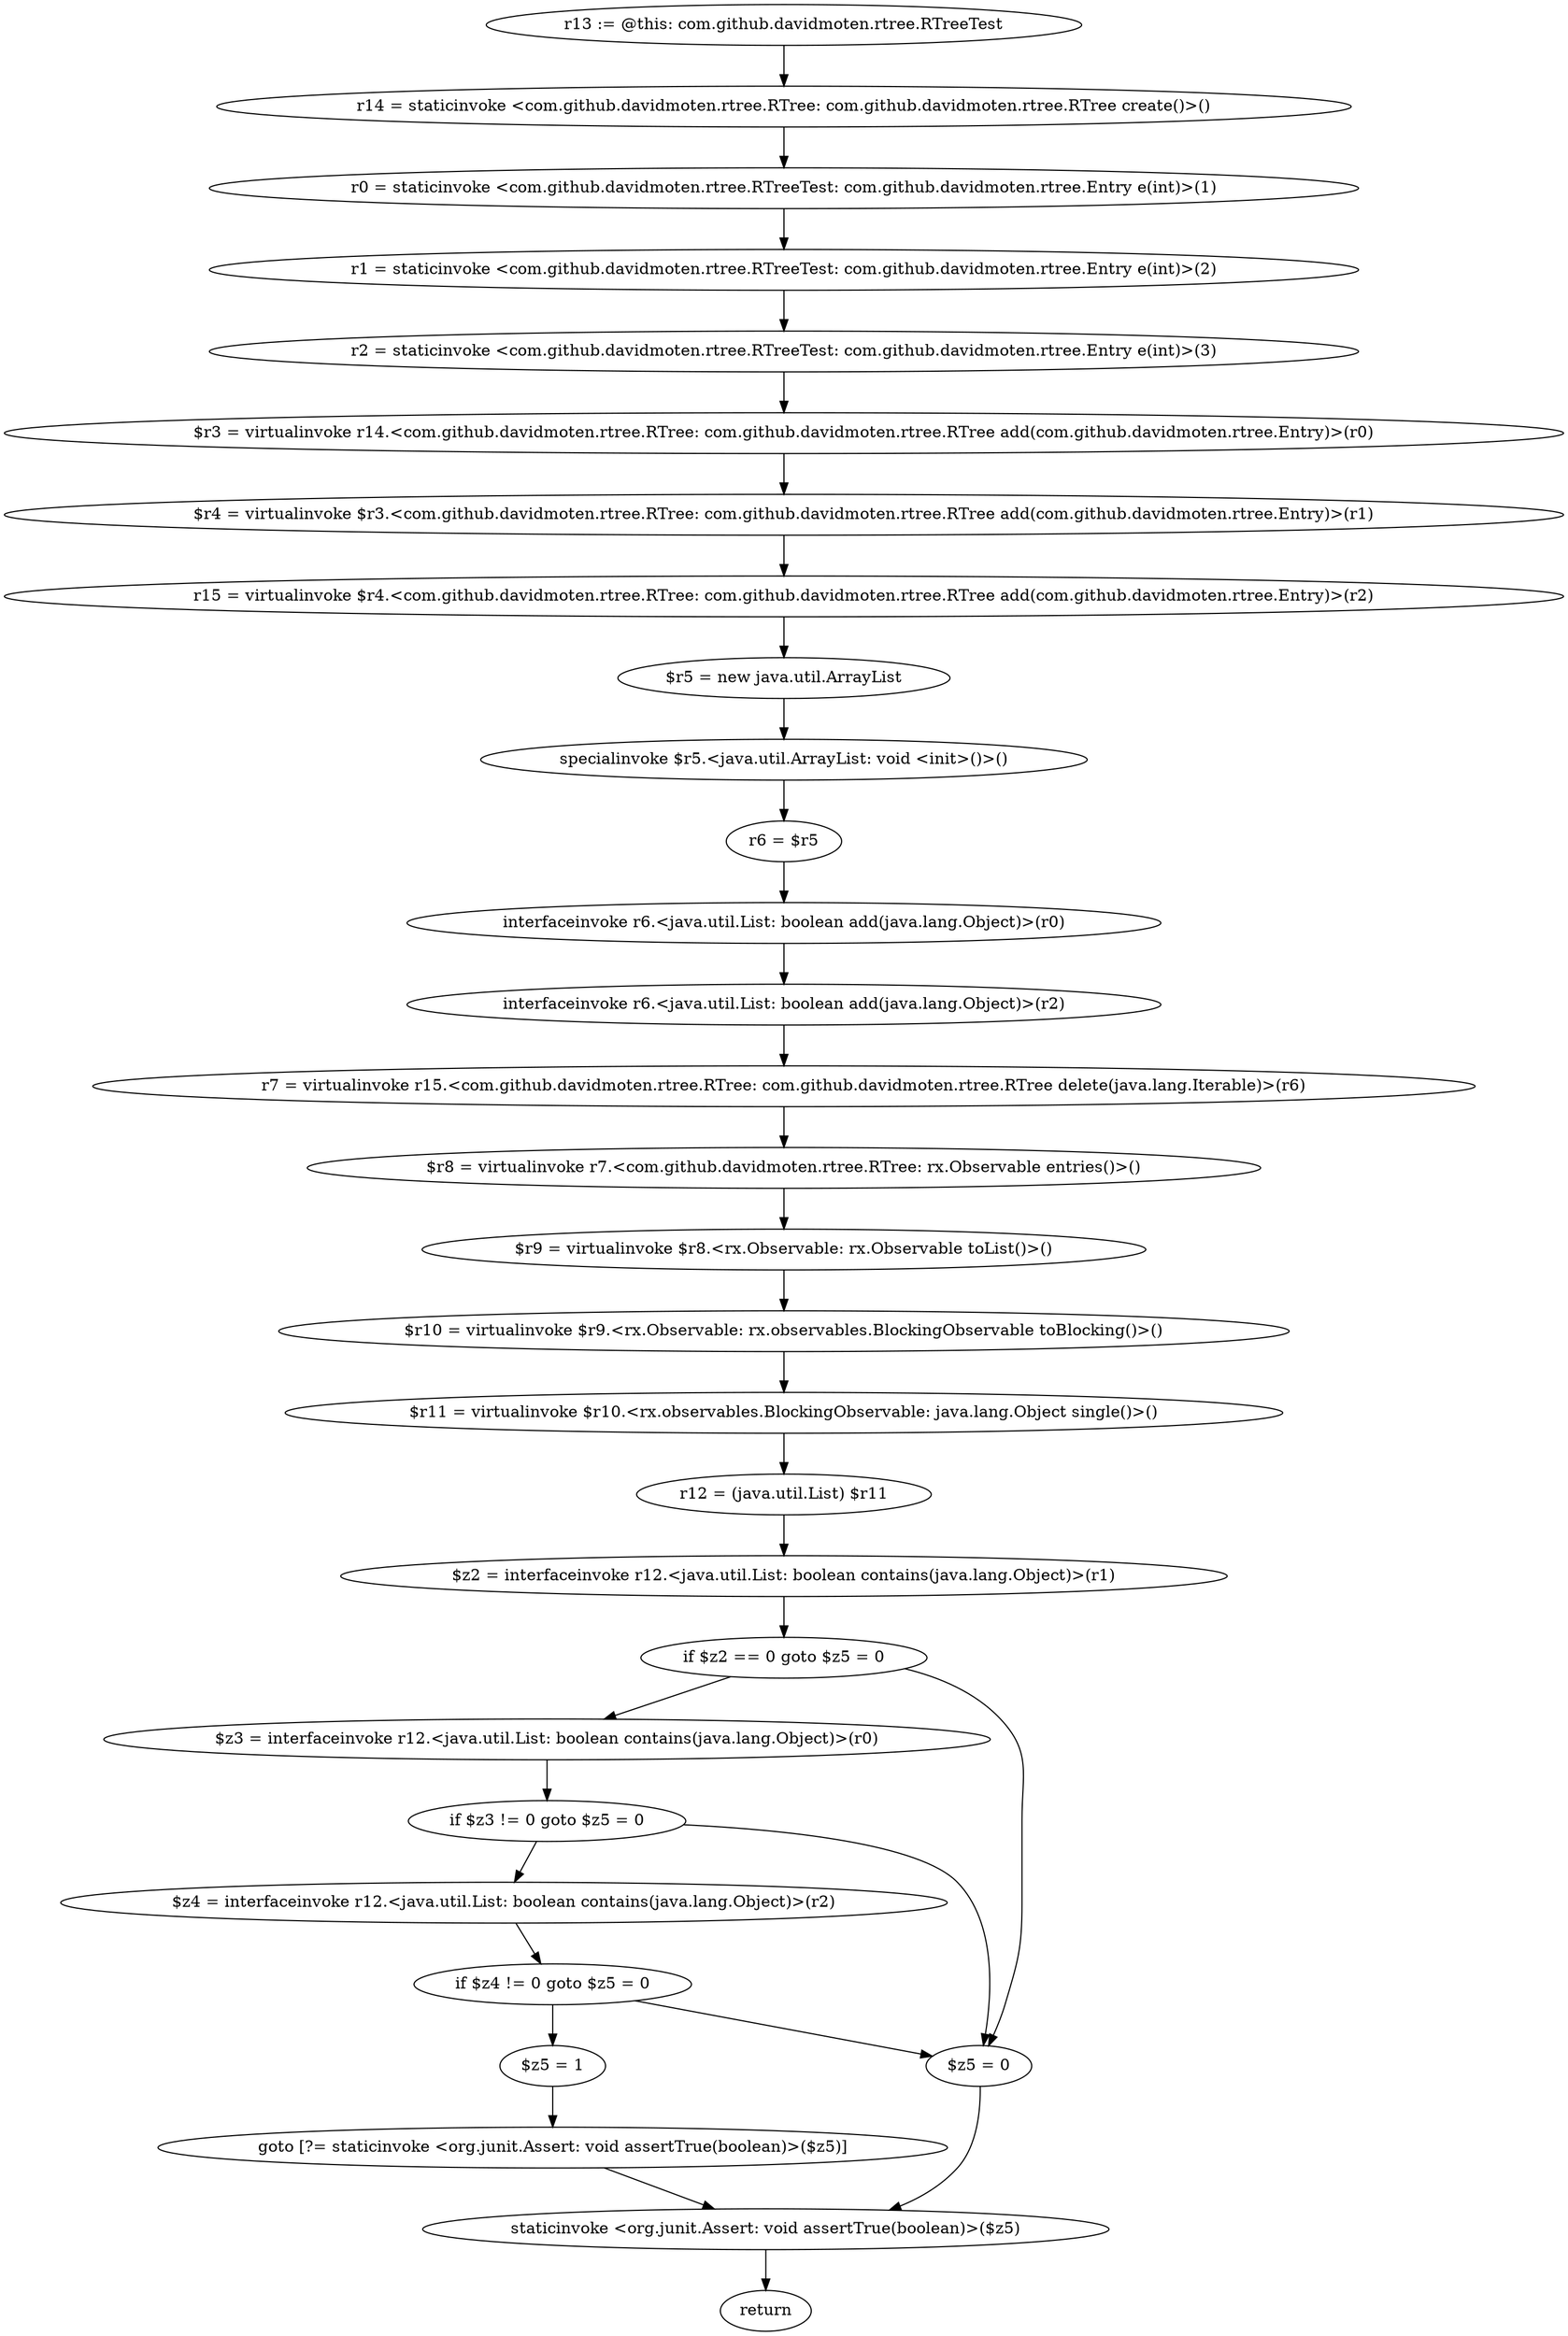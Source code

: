 digraph "unitGraph" {
    "r13 := @this: com.github.davidmoten.rtree.RTreeTest"
    "r14 = staticinvoke <com.github.davidmoten.rtree.RTree: com.github.davidmoten.rtree.RTree create()>()"
    "r0 = staticinvoke <com.github.davidmoten.rtree.RTreeTest: com.github.davidmoten.rtree.Entry e(int)>(1)"
    "r1 = staticinvoke <com.github.davidmoten.rtree.RTreeTest: com.github.davidmoten.rtree.Entry e(int)>(2)"
    "r2 = staticinvoke <com.github.davidmoten.rtree.RTreeTest: com.github.davidmoten.rtree.Entry e(int)>(3)"
    "$r3 = virtualinvoke r14.<com.github.davidmoten.rtree.RTree: com.github.davidmoten.rtree.RTree add(com.github.davidmoten.rtree.Entry)>(r0)"
    "$r4 = virtualinvoke $r3.<com.github.davidmoten.rtree.RTree: com.github.davidmoten.rtree.RTree add(com.github.davidmoten.rtree.Entry)>(r1)"
    "r15 = virtualinvoke $r4.<com.github.davidmoten.rtree.RTree: com.github.davidmoten.rtree.RTree add(com.github.davidmoten.rtree.Entry)>(r2)"
    "$r5 = new java.util.ArrayList"
    "specialinvoke $r5.<java.util.ArrayList: void <init>()>()"
    "r6 = $r5"
    "interfaceinvoke r6.<java.util.List: boolean add(java.lang.Object)>(r0)"
    "interfaceinvoke r6.<java.util.List: boolean add(java.lang.Object)>(r2)"
    "r7 = virtualinvoke r15.<com.github.davidmoten.rtree.RTree: com.github.davidmoten.rtree.RTree delete(java.lang.Iterable)>(r6)"
    "$r8 = virtualinvoke r7.<com.github.davidmoten.rtree.RTree: rx.Observable entries()>()"
    "$r9 = virtualinvoke $r8.<rx.Observable: rx.Observable toList()>()"
    "$r10 = virtualinvoke $r9.<rx.Observable: rx.observables.BlockingObservable toBlocking()>()"
    "$r11 = virtualinvoke $r10.<rx.observables.BlockingObservable: java.lang.Object single()>()"
    "r12 = (java.util.List) $r11"
    "$z2 = interfaceinvoke r12.<java.util.List: boolean contains(java.lang.Object)>(r1)"
    "if $z2 == 0 goto $z5 = 0"
    "$z3 = interfaceinvoke r12.<java.util.List: boolean contains(java.lang.Object)>(r0)"
    "if $z3 != 0 goto $z5 = 0"
    "$z4 = interfaceinvoke r12.<java.util.List: boolean contains(java.lang.Object)>(r2)"
    "if $z4 != 0 goto $z5 = 0"
    "$z5 = 1"
    "goto [?= staticinvoke <org.junit.Assert: void assertTrue(boolean)>($z5)]"
    "$z5 = 0"
    "staticinvoke <org.junit.Assert: void assertTrue(boolean)>($z5)"
    "return"
    "r13 := @this: com.github.davidmoten.rtree.RTreeTest"->"r14 = staticinvoke <com.github.davidmoten.rtree.RTree: com.github.davidmoten.rtree.RTree create()>()";
    "r14 = staticinvoke <com.github.davidmoten.rtree.RTree: com.github.davidmoten.rtree.RTree create()>()"->"r0 = staticinvoke <com.github.davidmoten.rtree.RTreeTest: com.github.davidmoten.rtree.Entry e(int)>(1)";
    "r0 = staticinvoke <com.github.davidmoten.rtree.RTreeTest: com.github.davidmoten.rtree.Entry e(int)>(1)"->"r1 = staticinvoke <com.github.davidmoten.rtree.RTreeTest: com.github.davidmoten.rtree.Entry e(int)>(2)";
    "r1 = staticinvoke <com.github.davidmoten.rtree.RTreeTest: com.github.davidmoten.rtree.Entry e(int)>(2)"->"r2 = staticinvoke <com.github.davidmoten.rtree.RTreeTest: com.github.davidmoten.rtree.Entry e(int)>(3)";
    "r2 = staticinvoke <com.github.davidmoten.rtree.RTreeTest: com.github.davidmoten.rtree.Entry e(int)>(3)"->"$r3 = virtualinvoke r14.<com.github.davidmoten.rtree.RTree: com.github.davidmoten.rtree.RTree add(com.github.davidmoten.rtree.Entry)>(r0)";
    "$r3 = virtualinvoke r14.<com.github.davidmoten.rtree.RTree: com.github.davidmoten.rtree.RTree add(com.github.davidmoten.rtree.Entry)>(r0)"->"$r4 = virtualinvoke $r3.<com.github.davidmoten.rtree.RTree: com.github.davidmoten.rtree.RTree add(com.github.davidmoten.rtree.Entry)>(r1)";
    "$r4 = virtualinvoke $r3.<com.github.davidmoten.rtree.RTree: com.github.davidmoten.rtree.RTree add(com.github.davidmoten.rtree.Entry)>(r1)"->"r15 = virtualinvoke $r4.<com.github.davidmoten.rtree.RTree: com.github.davidmoten.rtree.RTree add(com.github.davidmoten.rtree.Entry)>(r2)";
    "r15 = virtualinvoke $r4.<com.github.davidmoten.rtree.RTree: com.github.davidmoten.rtree.RTree add(com.github.davidmoten.rtree.Entry)>(r2)"->"$r5 = new java.util.ArrayList";
    "$r5 = new java.util.ArrayList"->"specialinvoke $r5.<java.util.ArrayList: void <init>()>()";
    "specialinvoke $r5.<java.util.ArrayList: void <init>()>()"->"r6 = $r5";
    "r6 = $r5"->"interfaceinvoke r6.<java.util.List: boolean add(java.lang.Object)>(r0)";
    "interfaceinvoke r6.<java.util.List: boolean add(java.lang.Object)>(r0)"->"interfaceinvoke r6.<java.util.List: boolean add(java.lang.Object)>(r2)";
    "interfaceinvoke r6.<java.util.List: boolean add(java.lang.Object)>(r2)"->"r7 = virtualinvoke r15.<com.github.davidmoten.rtree.RTree: com.github.davidmoten.rtree.RTree delete(java.lang.Iterable)>(r6)";
    "r7 = virtualinvoke r15.<com.github.davidmoten.rtree.RTree: com.github.davidmoten.rtree.RTree delete(java.lang.Iterable)>(r6)"->"$r8 = virtualinvoke r7.<com.github.davidmoten.rtree.RTree: rx.Observable entries()>()";
    "$r8 = virtualinvoke r7.<com.github.davidmoten.rtree.RTree: rx.Observable entries()>()"->"$r9 = virtualinvoke $r8.<rx.Observable: rx.Observable toList()>()";
    "$r9 = virtualinvoke $r8.<rx.Observable: rx.Observable toList()>()"->"$r10 = virtualinvoke $r9.<rx.Observable: rx.observables.BlockingObservable toBlocking()>()";
    "$r10 = virtualinvoke $r9.<rx.Observable: rx.observables.BlockingObservable toBlocking()>()"->"$r11 = virtualinvoke $r10.<rx.observables.BlockingObservable: java.lang.Object single()>()";
    "$r11 = virtualinvoke $r10.<rx.observables.BlockingObservable: java.lang.Object single()>()"->"r12 = (java.util.List) $r11";
    "r12 = (java.util.List) $r11"->"$z2 = interfaceinvoke r12.<java.util.List: boolean contains(java.lang.Object)>(r1)";
    "$z2 = interfaceinvoke r12.<java.util.List: boolean contains(java.lang.Object)>(r1)"->"if $z2 == 0 goto $z5 = 0";
    "if $z2 == 0 goto $z5 = 0"->"$z3 = interfaceinvoke r12.<java.util.List: boolean contains(java.lang.Object)>(r0)";
    "if $z2 == 0 goto $z5 = 0"->"$z5 = 0";
    "$z3 = interfaceinvoke r12.<java.util.List: boolean contains(java.lang.Object)>(r0)"->"if $z3 != 0 goto $z5 = 0";
    "if $z3 != 0 goto $z5 = 0"->"$z4 = interfaceinvoke r12.<java.util.List: boolean contains(java.lang.Object)>(r2)";
    "if $z3 != 0 goto $z5 = 0"->"$z5 = 0";
    "$z4 = interfaceinvoke r12.<java.util.List: boolean contains(java.lang.Object)>(r2)"->"if $z4 != 0 goto $z5 = 0";
    "if $z4 != 0 goto $z5 = 0"->"$z5 = 1";
    "if $z4 != 0 goto $z5 = 0"->"$z5 = 0";
    "$z5 = 1"->"goto [?= staticinvoke <org.junit.Assert: void assertTrue(boolean)>($z5)]";
    "goto [?= staticinvoke <org.junit.Assert: void assertTrue(boolean)>($z5)]"->"staticinvoke <org.junit.Assert: void assertTrue(boolean)>($z5)";
    "$z5 = 0"->"staticinvoke <org.junit.Assert: void assertTrue(boolean)>($z5)";
    "staticinvoke <org.junit.Assert: void assertTrue(boolean)>($z5)"->"return";
}
